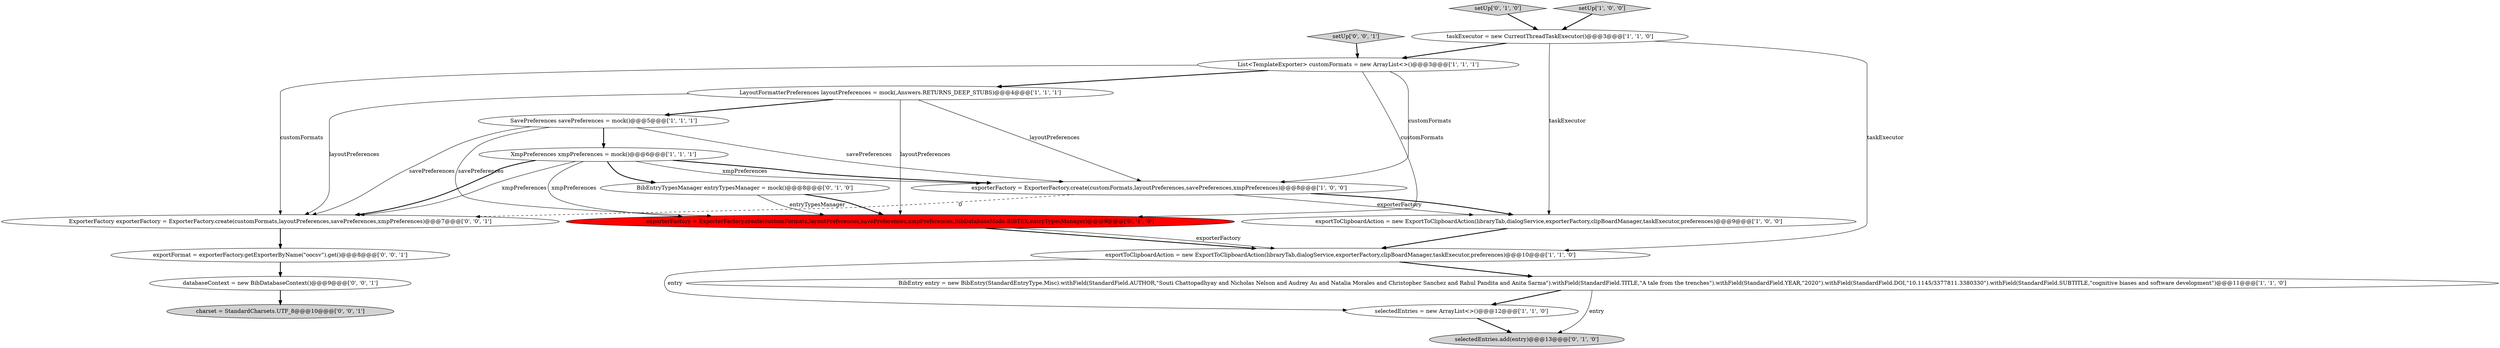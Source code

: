 digraph {
0 [style = filled, label = "LayoutFormatterPreferences layoutPreferences = mock(,Answers.RETURNS_DEEP_STUBS)@@@4@@@['1', '1', '1']", fillcolor = white, shape = ellipse image = "AAA0AAABBB1BBB"];
3 [style = filled, label = "taskExecutor = new CurrentThreadTaskExecutor()@@@3@@@['1', '1', '0']", fillcolor = white, shape = ellipse image = "AAA0AAABBB1BBB"];
6 [style = filled, label = "XmpPreferences xmpPreferences = mock()@@@6@@@['1', '1', '1']", fillcolor = white, shape = ellipse image = "AAA0AAABBB1BBB"];
19 [style = filled, label = "charset = StandardCharsets.UTF_8@@@10@@@['0', '0', '1']", fillcolor = lightgray, shape = ellipse image = "AAA0AAABBB3BBB"];
16 [style = filled, label = "ExporterFactory exporterFactory = ExporterFactory.create(customFormats,layoutPreferences,savePreferences,xmpPreferences)@@@7@@@['0', '0', '1']", fillcolor = white, shape = ellipse image = "AAA0AAABBB3BBB"];
5 [style = filled, label = "SavePreferences savePreferences = mock()@@@5@@@['1', '1', '1']", fillcolor = white, shape = ellipse image = "AAA0AAABBB1BBB"];
9 [style = filled, label = "BibEntry entry = new BibEntry(StandardEntryType.Misc).withField(StandardField.AUTHOR,\"Souti Chattopadhyay and Nicholas Nelson and Audrey Au and Natalia Morales and Christopher Sanchez and Rahul Pandita and Anita Sarma\").withField(StandardField.TITLE,\"A tale from the trenches\").withField(StandardField.YEAR,\"2020\").withField(StandardField.DOI,\"10.1145/3377811.3380330\").withField(StandardField.SUBTITLE,\"cognitive biases and software development\")@@@11@@@['1', '1', '0']", fillcolor = white, shape = ellipse image = "AAA0AAABBB1BBB"];
13 [style = filled, label = "exporterFactory = ExporterFactory.create(customFormats,layoutPreferences,savePreferences,xmpPreferences,BibDatabaseMode.BIBTEX,entryTypesManager)@@@9@@@['0', '1', '0']", fillcolor = red, shape = ellipse image = "AAA1AAABBB2BBB"];
7 [style = filled, label = "exporterFactory = ExporterFactory.create(customFormats,layoutPreferences,savePreferences,xmpPreferences)@@@8@@@['1', '0', '0']", fillcolor = white, shape = ellipse image = "AAA0AAABBB1BBB"];
12 [style = filled, label = "BibEntryTypesManager entryTypesManager = mock()@@@8@@@['0', '1', '0']", fillcolor = white, shape = ellipse image = "AAA0AAABBB2BBB"];
1 [style = filled, label = "exportToClipboardAction = new ExportToClipboardAction(libraryTab,dialogService,exporterFactory,clipBoardManager,taskExecutor,preferences)@@@10@@@['1', '1', '0']", fillcolor = white, shape = ellipse image = "AAA0AAABBB1BBB"];
14 [style = filled, label = "selectedEntries.add(entry)@@@13@@@['0', '1', '0']", fillcolor = lightgray, shape = ellipse image = "AAA0AAABBB2BBB"];
18 [style = filled, label = "exportFormat = exporterFactory.getExporterByName(\"oocsv\").get()@@@8@@@['0', '0', '1']", fillcolor = white, shape = ellipse image = "AAA0AAABBB3BBB"];
8 [style = filled, label = "exportToClipboardAction = new ExportToClipboardAction(libraryTab,dialogService,exporterFactory,clipBoardManager,taskExecutor,preferences)@@@9@@@['1', '0', '0']", fillcolor = white, shape = ellipse image = "AAA0AAABBB1BBB"];
2 [style = filled, label = "List<TemplateExporter> customFormats = new ArrayList<>()@@@3@@@['1', '1', '1']", fillcolor = white, shape = ellipse image = "AAA0AAABBB1BBB"];
11 [style = filled, label = "setUp['0', '1', '0']", fillcolor = lightgray, shape = diamond image = "AAA0AAABBB2BBB"];
10 [style = filled, label = "setUp['1', '0', '0']", fillcolor = lightgray, shape = diamond image = "AAA0AAABBB1BBB"];
15 [style = filled, label = "setUp['0', '0', '1']", fillcolor = lightgray, shape = diamond image = "AAA0AAABBB3BBB"];
17 [style = filled, label = "databaseContext = new BibDatabaseContext()@@@9@@@['0', '0', '1']", fillcolor = white, shape = ellipse image = "AAA0AAABBB3BBB"];
4 [style = filled, label = "selectedEntries = new ArrayList<>()@@@12@@@['1', '1', '0']", fillcolor = white, shape = ellipse image = "AAA0AAABBB1BBB"];
4->14 [style = bold, label=""];
15->2 [style = bold, label=""];
16->18 [style = bold, label=""];
2->13 [style = solid, label="customFormats"];
0->13 [style = solid, label="layoutPreferences"];
7->16 [style = dashed, label="0"];
9->4 [style = bold, label=""];
9->14 [style = solid, label="entry"];
18->17 [style = bold, label=""];
1->4 [style = solid, label="entry"];
6->13 [style = solid, label="xmpPreferences"];
10->3 [style = bold, label=""];
12->13 [style = solid, label="entryTypesManager"];
2->16 [style = solid, label="customFormats"];
7->8 [style = solid, label="exporterFactory"];
7->8 [style = bold, label=""];
2->7 [style = solid, label="customFormats"];
3->1 [style = solid, label="taskExecutor"];
17->19 [style = bold, label=""];
5->13 [style = solid, label="savePreferences"];
13->1 [style = bold, label=""];
1->9 [style = bold, label=""];
6->7 [style = solid, label="xmpPreferences"];
5->7 [style = solid, label="savePreferences"];
8->1 [style = bold, label=""];
12->13 [style = bold, label=""];
2->0 [style = bold, label=""];
0->7 [style = solid, label="layoutPreferences"];
5->16 [style = solid, label="savePreferences"];
5->6 [style = bold, label=""];
3->2 [style = bold, label=""];
11->3 [style = bold, label=""];
6->16 [style = bold, label=""];
0->16 [style = solid, label="layoutPreferences"];
3->8 [style = solid, label="taskExecutor"];
13->1 [style = solid, label="exporterFactory"];
6->7 [style = bold, label=""];
0->5 [style = bold, label=""];
6->16 [style = solid, label="xmpPreferences"];
6->12 [style = bold, label=""];
}
